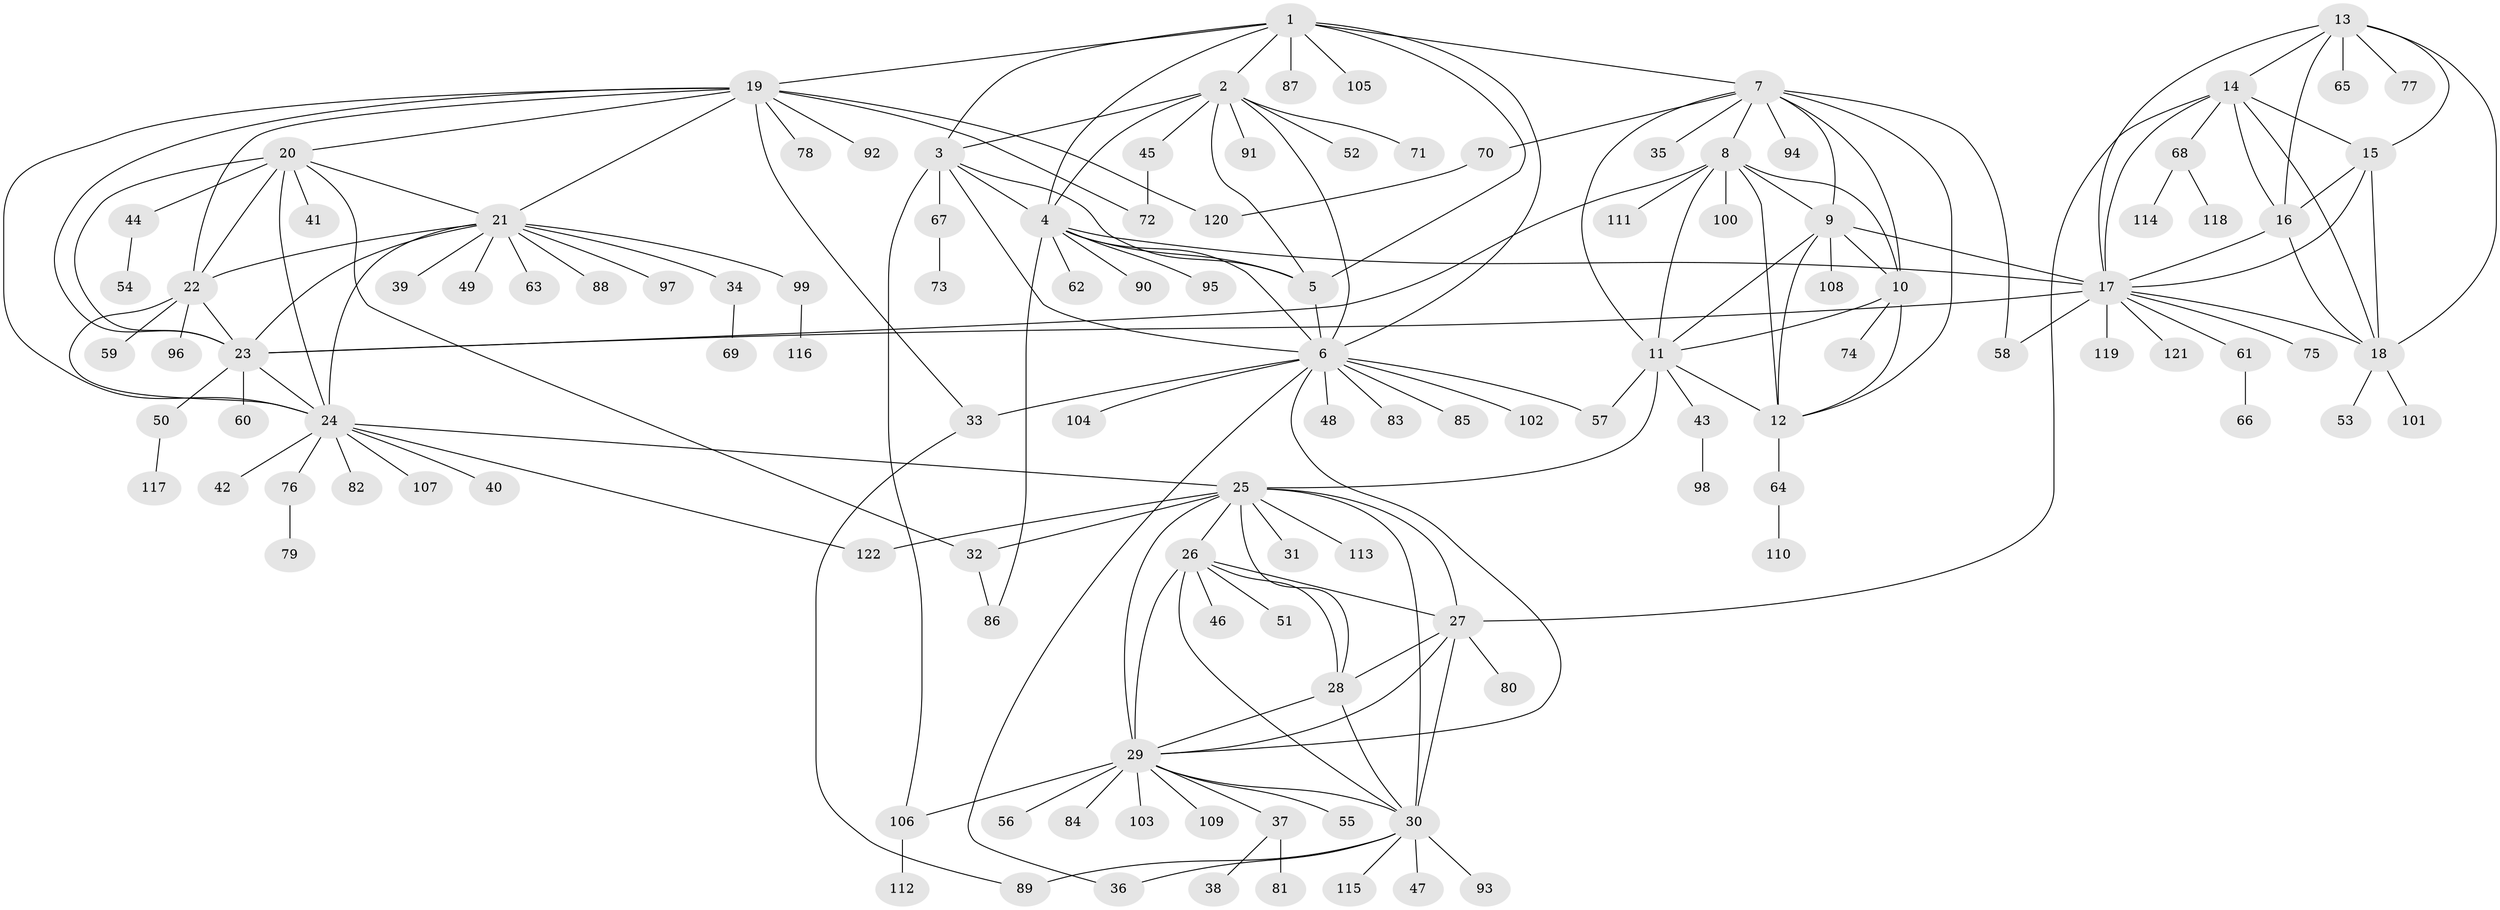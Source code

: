 // coarse degree distribution, {5: 0.061224489795918366, 1: 0.5510204081632653, 6: 0.02040816326530612, 3: 0.04081632653061224, 7: 0.12244897959183673, 8: 0.061224489795918366, 2: 0.08163265306122448, 9: 0.04081632653061224, 4: 0.02040816326530612}
// Generated by graph-tools (version 1.1) at 2025/37/03/04/25 23:37:39]
// undirected, 122 vertices, 188 edges
graph export_dot {
  node [color=gray90,style=filled];
  1;
  2;
  3;
  4;
  5;
  6;
  7;
  8;
  9;
  10;
  11;
  12;
  13;
  14;
  15;
  16;
  17;
  18;
  19;
  20;
  21;
  22;
  23;
  24;
  25;
  26;
  27;
  28;
  29;
  30;
  31;
  32;
  33;
  34;
  35;
  36;
  37;
  38;
  39;
  40;
  41;
  42;
  43;
  44;
  45;
  46;
  47;
  48;
  49;
  50;
  51;
  52;
  53;
  54;
  55;
  56;
  57;
  58;
  59;
  60;
  61;
  62;
  63;
  64;
  65;
  66;
  67;
  68;
  69;
  70;
  71;
  72;
  73;
  74;
  75;
  76;
  77;
  78;
  79;
  80;
  81;
  82;
  83;
  84;
  85;
  86;
  87;
  88;
  89;
  90;
  91;
  92;
  93;
  94;
  95;
  96;
  97;
  98;
  99;
  100;
  101;
  102;
  103;
  104;
  105;
  106;
  107;
  108;
  109;
  110;
  111;
  112;
  113;
  114;
  115;
  116;
  117;
  118;
  119;
  120;
  121;
  122;
  1 -- 2;
  1 -- 3;
  1 -- 4;
  1 -- 5;
  1 -- 6;
  1 -- 7;
  1 -- 19;
  1 -- 87;
  1 -- 105;
  2 -- 3;
  2 -- 4;
  2 -- 5;
  2 -- 6;
  2 -- 45;
  2 -- 52;
  2 -- 71;
  2 -- 91;
  3 -- 4;
  3 -- 5;
  3 -- 6;
  3 -- 67;
  3 -- 106;
  4 -- 5;
  4 -- 6;
  4 -- 17;
  4 -- 62;
  4 -- 86;
  4 -- 90;
  4 -- 95;
  5 -- 6;
  6 -- 29;
  6 -- 33;
  6 -- 36;
  6 -- 48;
  6 -- 57;
  6 -- 83;
  6 -- 85;
  6 -- 102;
  6 -- 104;
  7 -- 8;
  7 -- 9;
  7 -- 10;
  7 -- 11;
  7 -- 12;
  7 -- 35;
  7 -- 58;
  7 -- 70;
  7 -- 94;
  8 -- 9;
  8 -- 10;
  8 -- 11;
  8 -- 12;
  8 -- 23;
  8 -- 100;
  8 -- 111;
  9 -- 10;
  9 -- 11;
  9 -- 12;
  9 -- 17;
  9 -- 108;
  10 -- 11;
  10 -- 12;
  10 -- 74;
  11 -- 12;
  11 -- 25;
  11 -- 43;
  11 -- 57;
  12 -- 64;
  13 -- 14;
  13 -- 15;
  13 -- 16;
  13 -- 17;
  13 -- 18;
  13 -- 65;
  13 -- 77;
  14 -- 15;
  14 -- 16;
  14 -- 17;
  14 -- 18;
  14 -- 27;
  14 -- 68;
  15 -- 16;
  15 -- 17;
  15 -- 18;
  16 -- 17;
  16 -- 18;
  17 -- 18;
  17 -- 23;
  17 -- 58;
  17 -- 61;
  17 -- 75;
  17 -- 119;
  17 -- 121;
  18 -- 53;
  18 -- 101;
  19 -- 20;
  19 -- 21;
  19 -- 22;
  19 -- 23;
  19 -- 24;
  19 -- 33;
  19 -- 72;
  19 -- 78;
  19 -- 92;
  19 -- 120;
  20 -- 21;
  20 -- 22;
  20 -- 23;
  20 -- 24;
  20 -- 32;
  20 -- 41;
  20 -- 44;
  21 -- 22;
  21 -- 23;
  21 -- 24;
  21 -- 34;
  21 -- 39;
  21 -- 49;
  21 -- 63;
  21 -- 88;
  21 -- 97;
  21 -- 99;
  22 -- 23;
  22 -- 24;
  22 -- 59;
  22 -- 96;
  23 -- 24;
  23 -- 50;
  23 -- 60;
  24 -- 25;
  24 -- 40;
  24 -- 42;
  24 -- 76;
  24 -- 82;
  24 -- 107;
  24 -- 122;
  25 -- 26;
  25 -- 27;
  25 -- 28;
  25 -- 29;
  25 -- 30;
  25 -- 31;
  25 -- 32;
  25 -- 113;
  25 -- 122;
  26 -- 27;
  26 -- 28;
  26 -- 29;
  26 -- 30;
  26 -- 46;
  26 -- 51;
  27 -- 28;
  27 -- 29;
  27 -- 30;
  27 -- 80;
  28 -- 29;
  28 -- 30;
  29 -- 30;
  29 -- 37;
  29 -- 55;
  29 -- 56;
  29 -- 84;
  29 -- 103;
  29 -- 106;
  29 -- 109;
  30 -- 36;
  30 -- 47;
  30 -- 89;
  30 -- 93;
  30 -- 115;
  32 -- 86;
  33 -- 89;
  34 -- 69;
  37 -- 38;
  37 -- 81;
  43 -- 98;
  44 -- 54;
  45 -- 72;
  50 -- 117;
  61 -- 66;
  64 -- 110;
  67 -- 73;
  68 -- 114;
  68 -- 118;
  70 -- 120;
  76 -- 79;
  99 -- 116;
  106 -- 112;
}
